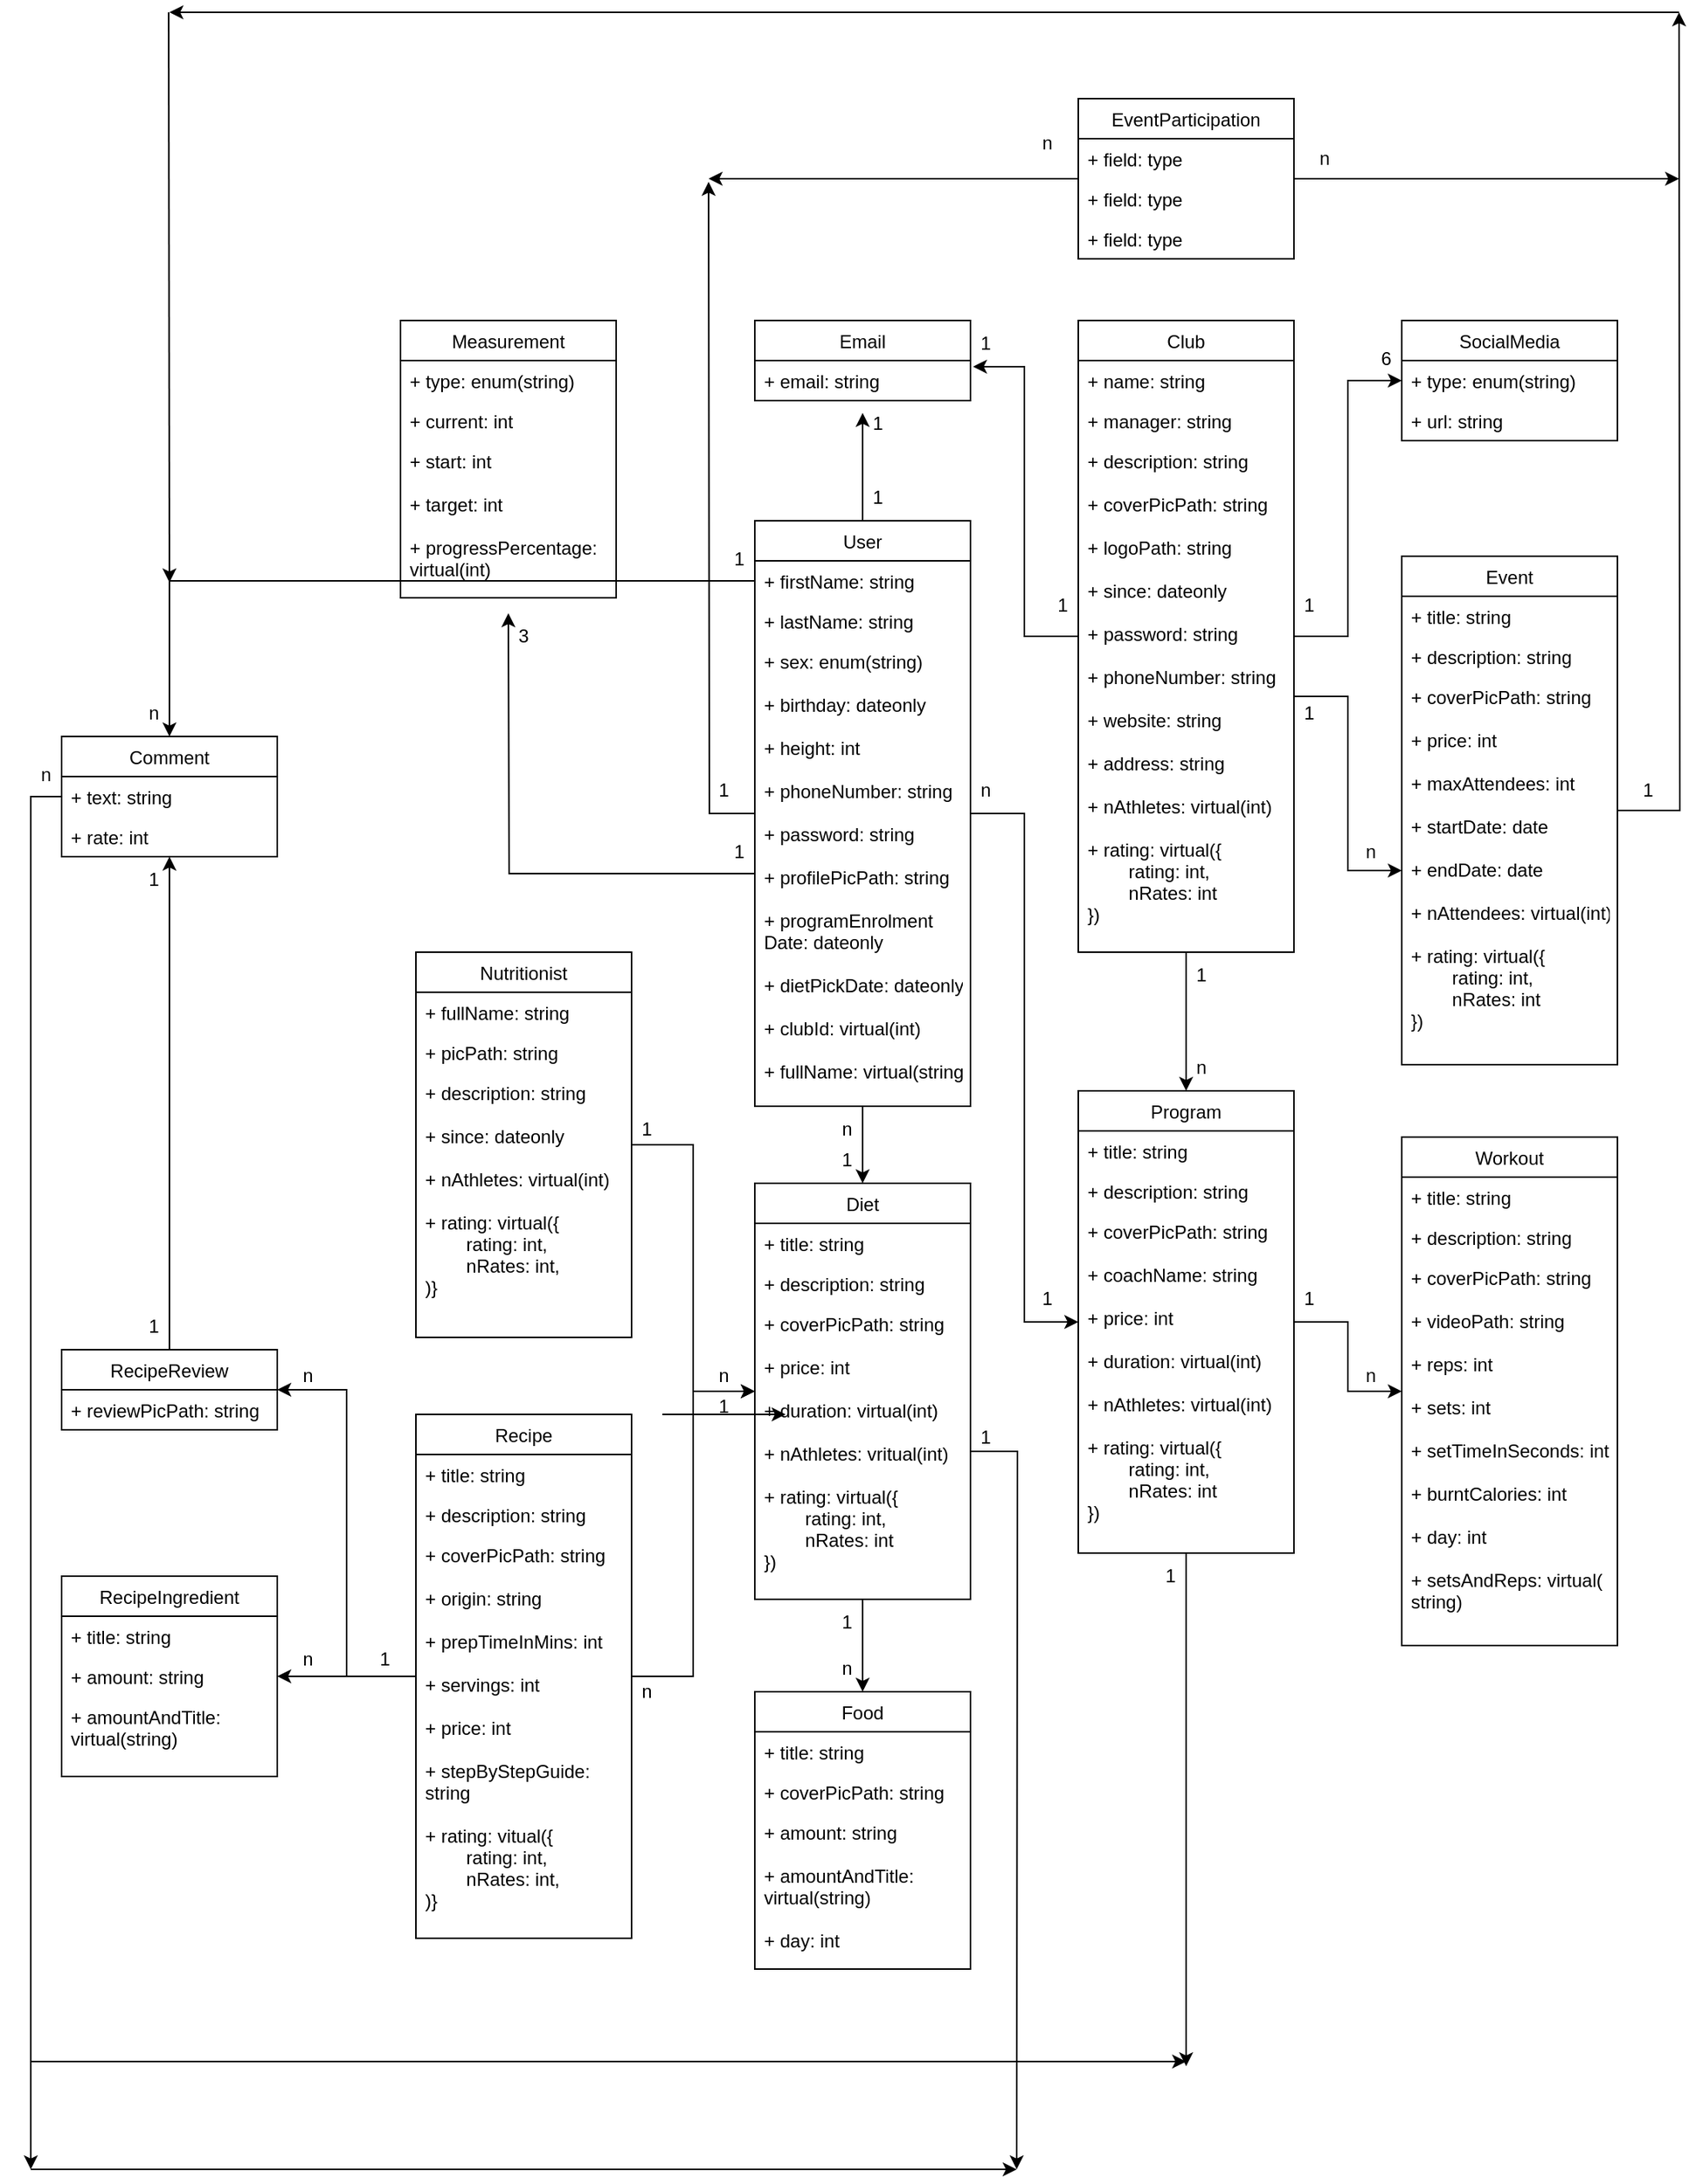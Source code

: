 <mxfile version="20.7.4" type="device"><diagram id="s12vaBgXF5VMZVMlITLB" name="Page-1"><mxGraphModel dx="2664" dy="2087" grid="1" gridSize="10" guides="1" tooltips="1" connect="1" arrows="1" fold="1" page="1" pageScale="1" pageWidth="850" pageHeight="1100" math="0" shadow="0"><root><mxCell id="0"/><mxCell id="1" parent="0"/><mxCell id="92loGJZGh7HqI8VwRmFN-16" style="edgeStyle=orthogonalEdgeStyle;rounded=0;orthogonalLoop=1;jettySize=auto;html=1;entryX=0;entryY=0.5;entryDx=0;entryDy=0;" edge="1" parent="1" source="92loGJZGh7HqI8VwRmFN-7" target="92loGJZGh7HqI8VwRmFN-13"><mxGeometry relative="1" as="geometry"/></mxCell><mxCell id="92loGJZGh7HqI8VwRmFN-23" style="edgeStyle=orthogonalEdgeStyle;rounded=0;orthogonalLoop=1;jettySize=auto;html=1;entryX=1.012;entryY=0.152;entryDx=0;entryDy=0;entryPerimeter=0;" edge="1" parent="1" source="92loGJZGh7HqI8VwRmFN-7" target="92loGJZGh7HqI8VwRmFN-20"><mxGeometry relative="1" as="geometry"/></mxCell><mxCell id="92loGJZGh7HqI8VwRmFN-46" style="edgeStyle=orthogonalEdgeStyle;rounded=0;orthogonalLoop=1;jettySize=auto;html=1;entryX=0.5;entryY=0;entryDx=0;entryDy=0;" edge="1" parent="1" source="92loGJZGh7HqI8VwRmFN-7" target="92loGJZGh7HqI8VwRmFN-41"><mxGeometry relative="1" as="geometry"/></mxCell><mxCell id="92loGJZGh7HqI8VwRmFN-7" value="Club" style="swimlane;fontStyle=0;childLayout=stackLayout;horizontal=1;startSize=26;fillColor=none;horizontalStack=0;resizeParent=1;resizeParentMax=0;resizeLast=0;collapsible=1;marginBottom=0;" vertex="1" parent="1"><mxGeometry x="330" y="80" width="140" height="410" as="geometry"/></mxCell><mxCell id="92loGJZGh7HqI8VwRmFN-8" value="+ name: string" style="text;strokeColor=none;fillColor=none;align=left;verticalAlign=top;spacingLeft=4;spacingRight=4;overflow=hidden;rotatable=0;points=[[0,0.5],[1,0.5]];portConstraint=eastwest;" vertex="1" parent="92loGJZGh7HqI8VwRmFN-7"><mxGeometry y="26" width="140" height="26" as="geometry"/></mxCell><mxCell id="92loGJZGh7HqI8VwRmFN-9" value="+ manager: string" style="text;strokeColor=none;fillColor=none;align=left;verticalAlign=top;spacingLeft=4;spacingRight=4;overflow=hidden;rotatable=0;points=[[0,0.5],[1,0.5]];portConstraint=eastwest;" vertex="1" parent="92loGJZGh7HqI8VwRmFN-7"><mxGeometry y="52" width="140" height="26" as="geometry"/></mxCell><mxCell id="92loGJZGh7HqI8VwRmFN-10" value="+ description: string&#10;&#10;+ coverPicPath: string&#10;&#10;+ logoPath: string&#10;&#10;+ since: dateonly&#10;&#10;+ password: string&#10;&#10;+ phoneNumber: string&#10;&#10;+ website: string&#10;&#10;+ address: string&#10;&#10;+ nAthletes: virtual(int)&#10;&#10;+ rating: virtual({&#10;        rating: int,&#10;        nRates: int&#10;})" style="text;strokeColor=none;fillColor=none;align=left;verticalAlign=top;spacingLeft=4;spacingRight=4;overflow=hidden;rotatable=0;points=[[0,0.5],[1,0.5]];portConstraint=eastwest;" vertex="1" parent="92loGJZGh7HqI8VwRmFN-7"><mxGeometry y="78" width="140" height="332" as="geometry"/></mxCell><mxCell id="92loGJZGh7HqI8VwRmFN-12" value="SocialMedia" style="swimlane;fontStyle=0;childLayout=stackLayout;horizontal=1;startSize=26;fillColor=none;horizontalStack=0;resizeParent=1;resizeParentMax=0;resizeLast=0;collapsible=1;marginBottom=0;" vertex="1" parent="1"><mxGeometry x="540" y="80" width="140" height="78" as="geometry"/></mxCell><mxCell id="92loGJZGh7HqI8VwRmFN-13" value="+ type: enum(string)" style="text;strokeColor=none;fillColor=none;align=left;verticalAlign=top;spacingLeft=4;spacingRight=4;overflow=hidden;rotatable=0;points=[[0,0.5],[1,0.5]];portConstraint=eastwest;" vertex="1" parent="92loGJZGh7HqI8VwRmFN-12"><mxGeometry y="26" width="140" height="26" as="geometry"/></mxCell><mxCell id="92loGJZGh7HqI8VwRmFN-14" value="+ url: string" style="text;strokeColor=none;fillColor=none;align=left;verticalAlign=top;spacingLeft=4;spacingRight=4;overflow=hidden;rotatable=0;points=[[0,0.5],[1,0.5]];portConstraint=eastwest;" vertex="1" parent="92loGJZGh7HqI8VwRmFN-12"><mxGeometry y="52" width="140" height="26" as="geometry"/></mxCell><mxCell id="92loGJZGh7HqI8VwRmFN-17" value="1" style="text;strokeColor=none;align=center;fillColor=none;html=1;verticalAlign=middle;whiteSpace=wrap;rounded=0;" vertex="1" parent="1"><mxGeometry x="450" y="250" width="60" height="30" as="geometry"/></mxCell><mxCell id="92loGJZGh7HqI8VwRmFN-18" value="6" style="text;strokeColor=none;align=center;fillColor=none;html=1;verticalAlign=middle;whiteSpace=wrap;rounded=0;" vertex="1" parent="1"><mxGeometry x="500" y="90" width="60" height="30" as="geometry"/></mxCell><mxCell id="92loGJZGh7HqI8VwRmFN-19" value="Email" style="swimlane;fontStyle=0;childLayout=stackLayout;horizontal=1;startSize=26;fillColor=none;horizontalStack=0;resizeParent=1;resizeParentMax=0;resizeLast=0;collapsible=1;marginBottom=0;" vertex="1" parent="1"><mxGeometry x="120" y="80" width="140" height="52" as="geometry"/></mxCell><mxCell id="92loGJZGh7HqI8VwRmFN-20" value="+ email: string" style="text;strokeColor=none;fillColor=none;align=left;verticalAlign=top;spacingLeft=4;spacingRight=4;overflow=hidden;rotatable=0;points=[[0,0.5],[1,0.5]];portConstraint=eastwest;" vertex="1" parent="92loGJZGh7HqI8VwRmFN-19"><mxGeometry y="26" width="140" height="26" as="geometry"/></mxCell><mxCell id="92loGJZGh7HqI8VwRmFN-24" value="1" style="text;strokeColor=none;align=center;fillColor=none;html=1;verticalAlign=middle;whiteSpace=wrap;rounded=0;" vertex="1" parent="1"><mxGeometry x="290" y="250" width="60" height="30" as="geometry"/></mxCell><mxCell id="92loGJZGh7HqI8VwRmFN-25" value="1" style="text;strokeColor=none;align=center;fillColor=none;html=1;verticalAlign=middle;whiteSpace=wrap;rounded=0;" vertex="1" parent="1"><mxGeometry x="240" y="80" width="60" height="30" as="geometry"/></mxCell><mxCell id="92loGJZGh7HqI8VwRmFN-30" style="edgeStyle=orthogonalEdgeStyle;rounded=0;orthogonalLoop=1;jettySize=auto;html=1;" edge="1" parent="1" source="92loGJZGh7HqI8VwRmFN-26"><mxGeometry relative="1" as="geometry"><mxPoint x="190" y="140" as="targetPoint"/></mxGeometry></mxCell><mxCell id="92loGJZGh7HqI8VwRmFN-63" style="edgeStyle=orthogonalEdgeStyle;rounded=0;orthogonalLoop=1;jettySize=auto;html=1;" edge="1" parent="1" source="92loGJZGh7HqI8VwRmFN-26" target="92loGJZGh7HqI8VwRmFN-41"><mxGeometry relative="1" as="geometry"/></mxCell><mxCell id="92loGJZGh7HqI8VwRmFN-78" style="edgeStyle=orthogonalEdgeStyle;rounded=0;orthogonalLoop=1;jettySize=auto;html=1;" edge="1" parent="1" source="92loGJZGh7HqI8VwRmFN-26"><mxGeometry relative="1" as="geometry"><mxPoint x="90" y="-10" as="targetPoint"/></mxGeometry></mxCell><mxCell id="92loGJZGh7HqI8VwRmFN-91" style="edgeStyle=orthogonalEdgeStyle;rounded=0;orthogonalLoop=1;jettySize=auto;html=1;entryX=0.5;entryY=0;entryDx=0;entryDy=0;" edge="1" parent="1" source="92loGJZGh7HqI8VwRmFN-26" target="92loGJZGh7HqI8VwRmFN-86"><mxGeometry relative="1" as="geometry"/></mxCell><mxCell id="92loGJZGh7HqI8VwRmFN-26" value="User" style="swimlane;fontStyle=0;childLayout=stackLayout;horizontal=1;startSize=26;fillColor=none;horizontalStack=0;resizeParent=1;resizeParentMax=0;resizeLast=0;collapsible=1;marginBottom=0;" vertex="1" parent="1"><mxGeometry x="120" y="210" width="140" height="380" as="geometry"/></mxCell><mxCell id="92loGJZGh7HqI8VwRmFN-27" value="+ firstName: string" style="text;strokeColor=none;fillColor=none;align=left;verticalAlign=top;spacingLeft=4;spacingRight=4;overflow=hidden;rotatable=0;points=[[0,0.5],[1,0.5]];portConstraint=eastwest;" vertex="1" parent="92loGJZGh7HqI8VwRmFN-26"><mxGeometry y="26" width="140" height="26" as="geometry"/></mxCell><mxCell id="92loGJZGh7HqI8VwRmFN-28" value="+ lastName: string" style="text;strokeColor=none;fillColor=none;align=left;verticalAlign=top;spacingLeft=4;spacingRight=4;overflow=hidden;rotatable=0;points=[[0,0.5],[1,0.5]];portConstraint=eastwest;" vertex="1" parent="92loGJZGh7HqI8VwRmFN-26"><mxGeometry y="52" width="140" height="26" as="geometry"/></mxCell><mxCell id="92loGJZGh7HqI8VwRmFN-29" value="+ sex: enum(string)&#10;&#10;+ birthday: dateonly&#10;&#10;+ height: int&#10;&#10;+ phoneNumber: string&#10;&#10;+ password: string&#10;&#10;+ profilePicPath: string&#10;&#10;+ programEnrolment&#10;Date: dateonly&#10;&#10;+ dietPickDate: dateonly&#10;&#10;+ clubId: virtual(int)&#10;&#10;+ fullName: virtual(string)" style="text;strokeColor=none;fillColor=none;align=left;verticalAlign=top;spacingLeft=4;spacingRight=4;overflow=hidden;rotatable=0;points=[[0,0.5],[1,0.5]];portConstraint=eastwest;" vertex="1" parent="92loGJZGh7HqI8VwRmFN-26"><mxGeometry y="78" width="140" height="302" as="geometry"/></mxCell><mxCell id="92loGJZGh7HqI8VwRmFN-31" value="1" style="text;strokeColor=none;align=center;fillColor=none;html=1;verticalAlign=middle;whiteSpace=wrap;rounded=0;" vertex="1" parent="1"><mxGeometry x="170" y="180" width="60" height="30" as="geometry"/></mxCell><mxCell id="92loGJZGh7HqI8VwRmFN-32" value="1" style="text;strokeColor=none;align=center;fillColor=none;html=1;verticalAlign=middle;whiteSpace=wrap;rounded=0;" vertex="1" parent="1"><mxGeometry x="170" y="132" width="60" height="30" as="geometry"/></mxCell><mxCell id="92loGJZGh7HqI8VwRmFN-33" value="Measurement" style="swimlane;fontStyle=0;childLayout=stackLayout;horizontal=1;startSize=26;fillColor=none;horizontalStack=0;resizeParent=1;resizeParentMax=0;resizeLast=0;collapsible=1;marginBottom=0;" vertex="1" parent="1"><mxGeometry x="-110" y="80" width="140" height="180" as="geometry"/></mxCell><mxCell id="92loGJZGh7HqI8VwRmFN-34" value="+ type: enum(string)" style="text;strokeColor=none;fillColor=none;align=left;verticalAlign=top;spacingLeft=4;spacingRight=4;overflow=hidden;rotatable=0;points=[[0,0.5],[1,0.5]];portConstraint=eastwest;" vertex="1" parent="92loGJZGh7HqI8VwRmFN-33"><mxGeometry y="26" width="140" height="26" as="geometry"/></mxCell><mxCell id="92loGJZGh7HqI8VwRmFN-35" value="+ current: int" style="text;strokeColor=none;fillColor=none;align=left;verticalAlign=top;spacingLeft=4;spacingRight=4;overflow=hidden;rotatable=0;points=[[0,0.5],[1,0.5]];portConstraint=eastwest;" vertex="1" parent="92loGJZGh7HqI8VwRmFN-33"><mxGeometry y="52" width="140" height="26" as="geometry"/></mxCell><mxCell id="92loGJZGh7HqI8VwRmFN-36" value="+ start: int&#10;&#10;+ target: int&#10;&#10;+ progressPercentage:&#10;virtual(int)" style="text;strokeColor=none;fillColor=none;align=left;verticalAlign=top;spacingLeft=4;spacingRight=4;overflow=hidden;rotatable=0;points=[[0,0.5],[1,0.5]];portConstraint=eastwest;" vertex="1" parent="92loGJZGh7HqI8VwRmFN-33"><mxGeometry y="78" width="140" height="102" as="geometry"/></mxCell><mxCell id="92loGJZGh7HqI8VwRmFN-38" style="edgeStyle=orthogonalEdgeStyle;rounded=0;orthogonalLoop=1;jettySize=auto;html=1;" edge="1" parent="1" source="92loGJZGh7HqI8VwRmFN-29"><mxGeometry relative="1" as="geometry"><mxPoint x="-40" y="270" as="targetPoint"/></mxGeometry></mxCell><mxCell id="92loGJZGh7HqI8VwRmFN-39" value="1" style="text;strokeColor=none;align=center;fillColor=none;html=1;verticalAlign=middle;whiteSpace=wrap;rounded=0;" vertex="1" parent="1"><mxGeometry x="80" y="410" width="60" height="30" as="geometry"/></mxCell><mxCell id="92loGJZGh7HqI8VwRmFN-40" value="3" style="text;strokeColor=none;align=center;fillColor=none;html=1;verticalAlign=middle;whiteSpace=wrap;rounded=0;" vertex="1" parent="1"><mxGeometry x="-60" y="270" width="60" height="30" as="geometry"/></mxCell><mxCell id="92loGJZGh7HqI8VwRmFN-60" style="edgeStyle=orthogonalEdgeStyle;rounded=0;orthogonalLoop=1;jettySize=auto;html=1;" edge="1" parent="1" source="92loGJZGh7HqI8VwRmFN-41" target="92loGJZGh7HqI8VwRmFN-56"><mxGeometry relative="1" as="geometry"/></mxCell><mxCell id="92loGJZGh7HqI8VwRmFN-150" style="edgeStyle=orthogonalEdgeStyle;rounded=0;orthogonalLoop=1;jettySize=auto;html=1;" edge="1" parent="1" source="92loGJZGh7HqI8VwRmFN-41"><mxGeometry relative="1" as="geometry"><mxPoint x="400" y="1213.061" as="targetPoint"/></mxGeometry></mxCell><mxCell id="92loGJZGh7HqI8VwRmFN-41" value="Program" style="swimlane;fontStyle=0;childLayout=stackLayout;horizontal=1;startSize=26;fillColor=none;horizontalStack=0;resizeParent=1;resizeParentMax=0;resizeLast=0;collapsible=1;marginBottom=0;" vertex="1" parent="1"><mxGeometry x="330" y="580" width="140" height="300" as="geometry"/></mxCell><mxCell id="92loGJZGh7HqI8VwRmFN-42" value="+ title: string" style="text;strokeColor=none;fillColor=none;align=left;verticalAlign=top;spacingLeft=4;spacingRight=4;overflow=hidden;rotatable=0;points=[[0,0.5],[1,0.5]];portConstraint=eastwest;" vertex="1" parent="92loGJZGh7HqI8VwRmFN-41"><mxGeometry y="26" width="140" height="26" as="geometry"/></mxCell><mxCell id="92loGJZGh7HqI8VwRmFN-43" value="+ description: string" style="text;strokeColor=none;fillColor=none;align=left;verticalAlign=top;spacingLeft=4;spacingRight=4;overflow=hidden;rotatable=0;points=[[0,0.5],[1,0.5]];portConstraint=eastwest;" vertex="1" parent="92loGJZGh7HqI8VwRmFN-41"><mxGeometry y="52" width="140" height="26" as="geometry"/></mxCell><mxCell id="92loGJZGh7HqI8VwRmFN-44" value="+ coverPicPath: string&#10;&#10;+ coachName: string&#10;&#10;+ price: int&#10;&#10;+ duration: virtual(int)&#10;&#10;+ nAthletes: virtual(int)&#10;&#10;+ rating: virtual({&#10;        rating: int,&#10;        nRates: int&#10;})" style="text;strokeColor=none;fillColor=none;align=left;verticalAlign=top;spacingLeft=4;spacingRight=4;overflow=hidden;rotatable=0;points=[[0,0.5],[1,0.5]];portConstraint=eastwest;" vertex="1" parent="92loGJZGh7HqI8VwRmFN-41"><mxGeometry y="78" width="140" height="222" as="geometry"/></mxCell><mxCell id="92loGJZGh7HqI8VwRmFN-47" value="1" style="text;strokeColor=none;align=center;fillColor=none;html=1;verticalAlign=middle;whiteSpace=wrap;rounded=0;" vertex="1" parent="1"><mxGeometry x="380" y="490" width="60" height="30" as="geometry"/></mxCell><mxCell id="92loGJZGh7HqI8VwRmFN-48" value="n" style="text;strokeColor=none;align=center;fillColor=none;html=1;verticalAlign=middle;whiteSpace=wrap;rounded=0;" vertex="1" parent="1"><mxGeometry x="380" y="550" width="60" height="30" as="geometry"/></mxCell><mxCell id="92loGJZGh7HqI8VwRmFN-82" style="edgeStyle=orthogonalEdgeStyle;rounded=0;orthogonalLoop=1;jettySize=auto;html=1;" edge="1" parent="1" source="92loGJZGh7HqI8VwRmFN-49"><mxGeometry relative="1" as="geometry"><mxPoint x="720" y="-120" as="targetPoint"/></mxGeometry></mxCell><mxCell id="92loGJZGh7HqI8VwRmFN-49" value="Event" style="swimlane;fontStyle=0;childLayout=stackLayout;horizontal=1;startSize=26;fillColor=none;horizontalStack=0;resizeParent=1;resizeParentMax=0;resizeLast=0;collapsible=1;marginBottom=0;" vertex="1" parent="1"><mxGeometry x="540" y="233" width="140" height="330" as="geometry"/></mxCell><mxCell id="92loGJZGh7HqI8VwRmFN-50" value="+ title: string" style="text;strokeColor=none;fillColor=none;align=left;verticalAlign=top;spacingLeft=4;spacingRight=4;overflow=hidden;rotatable=0;points=[[0,0.5],[1,0.5]];portConstraint=eastwest;" vertex="1" parent="92loGJZGh7HqI8VwRmFN-49"><mxGeometry y="26" width="140" height="26" as="geometry"/></mxCell><mxCell id="92loGJZGh7HqI8VwRmFN-51" value="+ description: string" style="text;strokeColor=none;fillColor=none;align=left;verticalAlign=top;spacingLeft=4;spacingRight=4;overflow=hidden;rotatable=0;points=[[0,0.5],[1,0.5]];portConstraint=eastwest;" vertex="1" parent="92loGJZGh7HqI8VwRmFN-49"><mxGeometry y="52" width="140" height="26" as="geometry"/></mxCell><mxCell id="92loGJZGh7HqI8VwRmFN-52" value="+ coverPicPath: string&#10;&#10;+ price: int&#10;&#10;+ maxAttendees: int&#10;&#10;+ startDate: date&#10;&#10;+ endDate: date&#10;&#10;+ nAttendees: virtual(int)&#10;&#10;+ rating: virtual({&#10;        rating: int,&#10;        nRates: int&#10;})" style="text;strokeColor=none;fillColor=none;align=left;verticalAlign=top;spacingLeft=4;spacingRight=4;overflow=hidden;rotatable=0;points=[[0,0.5],[1,0.5]];portConstraint=eastwest;" vertex="1" parent="92loGJZGh7HqI8VwRmFN-49"><mxGeometry y="78" width="140" height="252" as="geometry"/></mxCell><mxCell id="92loGJZGh7HqI8VwRmFN-53" style="edgeStyle=orthogonalEdgeStyle;rounded=0;orthogonalLoop=1;jettySize=auto;html=1;" edge="1" parent="1" source="92loGJZGh7HqI8VwRmFN-10" target="92loGJZGh7HqI8VwRmFN-52"><mxGeometry relative="1" as="geometry"/></mxCell><mxCell id="92loGJZGh7HqI8VwRmFN-54" value="1" style="text;strokeColor=none;align=center;fillColor=none;html=1;verticalAlign=middle;whiteSpace=wrap;rounded=0;" vertex="1" parent="1"><mxGeometry x="450" y="320" width="60" height="30" as="geometry"/></mxCell><mxCell id="92loGJZGh7HqI8VwRmFN-55" value="n" style="text;strokeColor=none;align=center;fillColor=none;html=1;verticalAlign=middle;whiteSpace=wrap;rounded=0;" vertex="1" parent="1"><mxGeometry x="490" y="410" width="60" height="30" as="geometry"/></mxCell><mxCell id="92loGJZGh7HqI8VwRmFN-56" value="Workout" style="swimlane;fontStyle=0;childLayout=stackLayout;horizontal=1;startSize=26;fillColor=none;horizontalStack=0;resizeParent=1;resizeParentMax=0;resizeLast=0;collapsible=1;marginBottom=0;" vertex="1" parent="1"><mxGeometry x="540" y="610" width="140" height="330" as="geometry"/></mxCell><mxCell id="92loGJZGh7HqI8VwRmFN-57" value="+ title: string" style="text;strokeColor=none;fillColor=none;align=left;verticalAlign=top;spacingLeft=4;spacingRight=4;overflow=hidden;rotatable=0;points=[[0,0.5],[1,0.5]];portConstraint=eastwest;" vertex="1" parent="92loGJZGh7HqI8VwRmFN-56"><mxGeometry y="26" width="140" height="26" as="geometry"/></mxCell><mxCell id="92loGJZGh7HqI8VwRmFN-58" value="+ description: string" style="text;strokeColor=none;fillColor=none;align=left;verticalAlign=top;spacingLeft=4;spacingRight=4;overflow=hidden;rotatable=0;points=[[0,0.5],[1,0.5]];portConstraint=eastwest;" vertex="1" parent="92loGJZGh7HqI8VwRmFN-56"><mxGeometry y="52" width="140" height="26" as="geometry"/></mxCell><mxCell id="92loGJZGh7HqI8VwRmFN-59" value="+ coverPicPath: string&#10;&#10;+ videoPath: string&#10;&#10;+ reps: int&#10;&#10;+ sets: int&#10;&#10;+ setTimeInSeconds: int&#10;&#10;+ burntCalories: int&#10;&#10;+ day: int&#10;&#10;+ setsAndReps: virtual(&#10;string)" style="text;strokeColor=none;fillColor=none;align=left;verticalAlign=top;spacingLeft=4;spacingRight=4;overflow=hidden;rotatable=0;points=[[0,0.5],[1,0.5]];portConstraint=eastwest;" vertex="1" parent="92loGJZGh7HqI8VwRmFN-56"><mxGeometry y="78" width="140" height="252" as="geometry"/></mxCell><mxCell id="92loGJZGh7HqI8VwRmFN-61" value="1" style="text;strokeColor=none;align=center;fillColor=none;html=1;verticalAlign=middle;whiteSpace=wrap;rounded=0;" vertex="1" parent="1"><mxGeometry x="450" y="700" width="60" height="30" as="geometry"/></mxCell><mxCell id="92loGJZGh7HqI8VwRmFN-62" value="n" style="text;strokeColor=none;align=center;fillColor=none;html=1;verticalAlign=middle;whiteSpace=wrap;rounded=0;" vertex="1" parent="1"><mxGeometry x="490" y="750" width="60" height="30" as="geometry"/></mxCell><mxCell id="92loGJZGh7HqI8VwRmFN-64" value="1" style="text;strokeColor=none;align=center;fillColor=none;html=1;verticalAlign=middle;whiteSpace=wrap;rounded=0;" vertex="1" parent="1"><mxGeometry x="280" y="700" width="60" height="30" as="geometry"/></mxCell><mxCell id="92loGJZGh7HqI8VwRmFN-65" value="n" style="text;strokeColor=none;align=center;fillColor=none;html=1;verticalAlign=middle;whiteSpace=wrap;rounded=0;" vertex="1" parent="1"><mxGeometry x="240" y="370" width="60" height="30" as="geometry"/></mxCell><mxCell id="92loGJZGh7HqI8VwRmFN-79" style="edgeStyle=orthogonalEdgeStyle;rounded=0;orthogonalLoop=1;jettySize=auto;html=1;" edge="1" parent="1" source="92loGJZGh7HqI8VwRmFN-73"><mxGeometry relative="1" as="geometry"><mxPoint x="90" y="-12" as="targetPoint"/></mxGeometry></mxCell><mxCell id="92loGJZGh7HqI8VwRmFN-83" style="edgeStyle=orthogonalEdgeStyle;rounded=0;orthogonalLoop=1;jettySize=auto;html=1;" edge="1" parent="1" source="92loGJZGh7HqI8VwRmFN-73"><mxGeometry relative="1" as="geometry"><mxPoint x="720" y="-12" as="targetPoint"/></mxGeometry></mxCell><mxCell id="92loGJZGh7HqI8VwRmFN-73" value="EventParticipation" style="swimlane;fontStyle=0;childLayout=stackLayout;horizontal=1;startSize=26;fillColor=none;horizontalStack=0;resizeParent=1;resizeParentMax=0;resizeLast=0;collapsible=1;marginBottom=0;" vertex="1" parent="1"><mxGeometry x="330" y="-64" width="140" height="104" as="geometry"/></mxCell><mxCell id="92loGJZGh7HqI8VwRmFN-74" value="+ field: type" style="text;strokeColor=none;fillColor=none;align=left;verticalAlign=top;spacingLeft=4;spacingRight=4;overflow=hidden;rotatable=0;points=[[0,0.5],[1,0.5]];portConstraint=eastwest;" vertex="1" parent="92loGJZGh7HqI8VwRmFN-73"><mxGeometry y="26" width="140" height="26" as="geometry"/></mxCell><mxCell id="92loGJZGh7HqI8VwRmFN-75" value="+ field: type" style="text;strokeColor=none;fillColor=none;align=left;verticalAlign=top;spacingLeft=4;spacingRight=4;overflow=hidden;rotatable=0;points=[[0,0.5],[1,0.5]];portConstraint=eastwest;" vertex="1" parent="92loGJZGh7HqI8VwRmFN-73"><mxGeometry y="52" width="140" height="26" as="geometry"/></mxCell><mxCell id="92loGJZGh7HqI8VwRmFN-76" value="+ field: type" style="text;strokeColor=none;fillColor=none;align=left;verticalAlign=top;spacingLeft=4;spacingRight=4;overflow=hidden;rotatable=0;points=[[0,0.5],[1,0.5]];portConstraint=eastwest;" vertex="1" parent="92loGJZGh7HqI8VwRmFN-73"><mxGeometry y="78" width="140" height="26" as="geometry"/></mxCell><mxCell id="92loGJZGh7HqI8VwRmFN-80" value="1" style="text;strokeColor=none;align=center;fillColor=none;html=1;verticalAlign=middle;whiteSpace=wrap;rounded=0;" vertex="1" parent="1"><mxGeometry x="70" y="370" width="60" height="30" as="geometry"/></mxCell><mxCell id="92loGJZGh7HqI8VwRmFN-81" value="n" style="text;strokeColor=none;align=center;fillColor=none;html=1;verticalAlign=middle;whiteSpace=wrap;rounded=0;" vertex="1" parent="1"><mxGeometry x="280" y="-50" width="60" height="30" as="geometry"/></mxCell><mxCell id="92loGJZGh7HqI8VwRmFN-84" value="1" style="text;strokeColor=none;align=center;fillColor=none;html=1;verticalAlign=middle;whiteSpace=wrap;rounded=0;" vertex="1" parent="1"><mxGeometry x="670" y="370" width="60" height="30" as="geometry"/></mxCell><mxCell id="92loGJZGh7HqI8VwRmFN-85" value="n" style="text;strokeColor=none;align=center;fillColor=none;html=1;verticalAlign=middle;whiteSpace=wrap;rounded=0;" vertex="1" parent="1"><mxGeometry x="460" y="-40" width="60" height="30" as="geometry"/></mxCell><mxCell id="92loGJZGh7HqI8VwRmFN-113" style="edgeStyle=orthogonalEdgeStyle;rounded=0;orthogonalLoop=1;jettySize=auto;html=1;entryX=0.5;entryY=0;entryDx=0;entryDy=0;" edge="1" parent="1" source="92loGJZGh7HqI8VwRmFN-86" target="92loGJZGh7HqI8VwRmFN-109"><mxGeometry relative="1" as="geometry"/></mxCell><mxCell id="92loGJZGh7HqI8VwRmFN-86" value="Diet" style="swimlane;fontStyle=0;childLayout=stackLayout;horizontal=1;startSize=26;fillColor=none;horizontalStack=0;resizeParent=1;resizeParentMax=0;resizeLast=0;collapsible=1;marginBottom=0;" vertex="1" parent="1"><mxGeometry x="120" y="640" width="140" height="270" as="geometry"/></mxCell><mxCell id="92loGJZGh7HqI8VwRmFN-87" value="+ title: string" style="text;strokeColor=none;fillColor=none;align=left;verticalAlign=top;spacingLeft=4;spacingRight=4;overflow=hidden;rotatable=0;points=[[0,0.5],[1,0.5]];portConstraint=eastwest;" vertex="1" parent="92loGJZGh7HqI8VwRmFN-86"><mxGeometry y="26" width="140" height="26" as="geometry"/></mxCell><mxCell id="92loGJZGh7HqI8VwRmFN-88" value="+ description: string" style="text;strokeColor=none;fillColor=none;align=left;verticalAlign=top;spacingLeft=4;spacingRight=4;overflow=hidden;rotatable=0;points=[[0,0.5],[1,0.5]];portConstraint=eastwest;" vertex="1" parent="92loGJZGh7HqI8VwRmFN-86"><mxGeometry y="52" width="140" height="26" as="geometry"/></mxCell><mxCell id="92loGJZGh7HqI8VwRmFN-89" value="+ coverPicPath: string&#10;&#10;+ price: int&#10;&#10;+ duration: virtual(int)&#10;&#10;+ nAthletes: vritual(int)&#10;&#10;+ rating: virtual({&#10;        rating: int,&#10;        nRates: int&#10;})" style="text;strokeColor=none;fillColor=none;align=left;verticalAlign=top;spacingLeft=4;spacingRight=4;overflow=hidden;rotatable=0;points=[[0,0.5],[1,0.5]];portConstraint=eastwest;" vertex="1" parent="92loGJZGh7HqI8VwRmFN-86"><mxGeometry y="78" width="140" height="192" as="geometry"/></mxCell><mxCell id="92loGJZGh7HqI8VwRmFN-92" value="1" style="text;strokeColor=none;align=center;fillColor=none;html=1;verticalAlign=middle;whiteSpace=wrap;rounded=0;" vertex="1" parent="1"><mxGeometry x="150" y="610" width="60" height="30" as="geometry"/></mxCell><mxCell id="92loGJZGh7HqI8VwRmFN-93" value="n" style="text;strokeColor=none;align=center;fillColor=none;html=1;verticalAlign=middle;whiteSpace=wrap;rounded=0;" vertex="1" parent="1"><mxGeometry x="150" y="590" width="60" height="30" as="geometry"/></mxCell><mxCell id="92loGJZGh7HqI8VwRmFN-99" style="edgeStyle=orthogonalEdgeStyle;rounded=0;orthogonalLoop=1;jettySize=auto;html=1;" edge="1" parent="1" source="92loGJZGh7HqI8VwRmFN-95" target="92loGJZGh7HqI8VwRmFN-86"><mxGeometry relative="1" as="geometry"/></mxCell><mxCell id="92loGJZGh7HqI8VwRmFN-95" value="Nutritionist" style="swimlane;fontStyle=0;childLayout=stackLayout;horizontal=1;startSize=26;fillColor=none;horizontalStack=0;resizeParent=1;resizeParentMax=0;resizeLast=0;collapsible=1;marginBottom=0;" vertex="1" parent="1"><mxGeometry x="-100" y="490" width="140" height="250" as="geometry"/></mxCell><mxCell id="92loGJZGh7HqI8VwRmFN-96" value="+ fullName: string" style="text;strokeColor=none;fillColor=none;align=left;verticalAlign=top;spacingLeft=4;spacingRight=4;overflow=hidden;rotatable=0;points=[[0,0.5],[1,0.5]];portConstraint=eastwest;" vertex="1" parent="92loGJZGh7HqI8VwRmFN-95"><mxGeometry y="26" width="140" height="26" as="geometry"/></mxCell><mxCell id="92loGJZGh7HqI8VwRmFN-97" value="+ picPath: string" style="text;strokeColor=none;fillColor=none;align=left;verticalAlign=top;spacingLeft=4;spacingRight=4;overflow=hidden;rotatable=0;points=[[0,0.5],[1,0.5]];portConstraint=eastwest;" vertex="1" parent="92loGJZGh7HqI8VwRmFN-95"><mxGeometry y="52" width="140" height="26" as="geometry"/></mxCell><mxCell id="92loGJZGh7HqI8VwRmFN-98" value="+ description: string&#10;&#10;+ since: dateonly&#10;&#10;+ nAthletes: virtual(int)&#10;&#10;+ rating: virtual({&#10;        rating: int,&#10;        nRates: int,&#10;)}" style="text;strokeColor=none;fillColor=none;align=left;verticalAlign=top;spacingLeft=4;spacingRight=4;overflow=hidden;rotatable=0;points=[[0,0.5],[1,0.5]];portConstraint=eastwest;" vertex="1" parent="92loGJZGh7HqI8VwRmFN-95"><mxGeometry y="78" width="140" height="172" as="geometry"/></mxCell><mxCell id="92loGJZGh7HqI8VwRmFN-100" value="1" style="text;strokeColor=none;align=center;fillColor=none;html=1;verticalAlign=middle;whiteSpace=wrap;rounded=0;" vertex="1" parent="1"><mxGeometry x="20" y="590" width="60" height="30" as="geometry"/></mxCell><mxCell id="92loGJZGh7HqI8VwRmFN-101" value="n" style="text;strokeColor=none;align=center;fillColor=none;html=1;verticalAlign=middle;whiteSpace=wrap;rounded=0;" vertex="1" parent="1"><mxGeometry x="70" y="750" width="60" height="30" as="geometry"/></mxCell><mxCell id="92loGJZGh7HqI8VwRmFN-106" style="edgeStyle=orthogonalEdgeStyle;rounded=0;orthogonalLoop=1;jettySize=auto;html=1;" edge="1" parent="1" source="92loGJZGh7HqI8VwRmFN-102" target="92loGJZGh7HqI8VwRmFN-86"><mxGeometry relative="1" as="geometry"/></mxCell><mxCell id="92loGJZGh7HqI8VwRmFN-120" style="edgeStyle=orthogonalEdgeStyle;rounded=0;orthogonalLoop=1;jettySize=auto;html=1;" edge="1" parent="1" source="92loGJZGh7HqI8VwRmFN-102" target="92loGJZGh7HqI8VwRmFN-116"><mxGeometry relative="1" as="geometry"/></mxCell><mxCell id="92loGJZGh7HqI8VwRmFN-141" style="edgeStyle=orthogonalEdgeStyle;rounded=0;orthogonalLoop=1;jettySize=auto;html=1;" edge="1" parent="1" source="92loGJZGh7HqI8VwRmFN-102" target="92loGJZGh7HqI8VwRmFN-127"><mxGeometry relative="1" as="geometry"/></mxCell><mxCell id="92loGJZGh7HqI8VwRmFN-102" value="Recipe" style="swimlane;fontStyle=0;childLayout=stackLayout;horizontal=1;startSize=26;fillColor=none;horizontalStack=0;resizeParent=1;resizeParentMax=0;resizeLast=0;collapsible=1;marginBottom=0;" vertex="1" parent="1"><mxGeometry x="-100" y="790" width="140" height="340" as="geometry"/></mxCell><mxCell id="92loGJZGh7HqI8VwRmFN-103" value="+ title: string" style="text;strokeColor=none;fillColor=none;align=left;verticalAlign=top;spacingLeft=4;spacingRight=4;overflow=hidden;rotatable=0;points=[[0,0.5],[1,0.5]];portConstraint=eastwest;" vertex="1" parent="92loGJZGh7HqI8VwRmFN-102"><mxGeometry y="26" width="140" height="26" as="geometry"/></mxCell><mxCell id="92loGJZGh7HqI8VwRmFN-104" value="+ description: string" style="text;strokeColor=none;fillColor=none;align=left;verticalAlign=top;spacingLeft=4;spacingRight=4;overflow=hidden;rotatable=0;points=[[0,0.5],[1,0.5]];portConstraint=eastwest;" vertex="1" parent="92loGJZGh7HqI8VwRmFN-102"><mxGeometry y="52" width="140" height="26" as="geometry"/></mxCell><mxCell id="92loGJZGh7HqI8VwRmFN-105" value="+ coverPicPath: string&#10;&#10;+ origin: string&#10;&#10;+ prepTimeInMins: int&#10;&#10;+ servings: int&#10;&#10;+ price: int&#10;&#10;+ stepByStepGuide:&#10;string&#10;&#10;+ rating: vitual({&#10;        rating: int,&#10;        nRates: int,&#10;)}" style="text;strokeColor=none;fillColor=none;align=left;verticalAlign=top;spacingLeft=4;spacingRight=4;overflow=hidden;rotatable=0;points=[[0,0.5],[1,0.5]];portConstraint=eastwest;" vertex="1" parent="92loGJZGh7HqI8VwRmFN-102"><mxGeometry y="78" width="140" height="262" as="geometry"/></mxCell><mxCell id="92loGJZGh7HqI8VwRmFN-107" value="1" style="text;strokeColor=none;align=center;fillColor=none;html=1;verticalAlign=middle;whiteSpace=wrap;rounded=0;" vertex="1" parent="1"><mxGeometry x="70" y="770" width="60" height="30" as="geometry"/></mxCell><mxCell id="92loGJZGh7HqI8VwRmFN-108" value="n" style="text;strokeColor=none;align=center;fillColor=none;html=1;verticalAlign=middle;whiteSpace=wrap;rounded=0;" vertex="1" parent="1"><mxGeometry x="20" y="955" width="60" height="30" as="geometry"/></mxCell><mxCell id="92loGJZGh7HqI8VwRmFN-109" value="Food" style="swimlane;fontStyle=0;childLayout=stackLayout;horizontal=1;startSize=26;fillColor=none;horizontalStack=0;resizeParent=1;resizeParentMax=0;resizeLast=0;collapsible=1;marginBottom=0;" vertex="1" parent="1"><mxGeometry x="120" y="970" width="140" height="180" as="geometry"/></mxCell><mxCell id="92loGJZGh7HqI8VwRmFN-110" value="+ title: string" style="text;strokeColor=none;fillColor=none;align=left;verticalAlign=top;spacingLeft=4;spacingRight=4;overflow=hidden;rotatable=0;points=[[0,0.5],[1,0.5]];portConstraint=eastwest;" vertex="1" parent="92loGJZGh7HqI8VwRmFN-109"><mxGeometry y="26" width="140" height="26" as="geometry"/></mxCell><mxCell id="92loGJZGh7HqI8VwRmFN-111" value="+ coverPicPath: string" style="text;strokeColor=none;fillColor=none;align=left;verticalAlign=top;spacingLeft=4;spacingRight=4;overflow=hidden;rotatable=0;points=[[0,0.5],[1,0.5]];portConstraint=eastwest;" vertex="1" parent="92loGJZGh7HqI8VwRmFN-109"><mxGeometry y="52" width="140" height="26" as="geometry"/></mxCell><mxCell id="92loGJZGh7HqI8VwRmFN-112" value="+ amount: string&#10;&#10;+ amountAndTitle:&#10;virtual(string)&#10;&#10;+ day: int" style="text;strokeColor=none;fillColor=none;align=left;verticalAlign=top;spacingLeft=4;spacingRight=4;overflow=hidden;rotatable=0;points=[[0,0.5],[1,0.5]];portConstraint=eastwest;" vertex="1" parent="92loGJZGh7HqI8VwRmFN-109"><mxGeometry y="78" width="140" height="102" as="geometry"/></mxCell><mxCell id="92loGJZGh7HqI8VwRmFN-114" value="1" style="text;strokeColor=none;align=center;fillColor=none;html=1;verticalAlign=middle;whiteSpace=wrap;rounded=0;" vertex="1" parent="1"><mxGeometry x="150" y="910" width="60" height="30" as="geometry"/></mxCell><mxCell id="92loGJZGh7HqI8VwRmFN-115" value="n" style="text;strokeColor=none;align=center;fillColor=none;html=1;verticalAlign=middle;whiteSpace=wrap;rounded=0;" vertex="1" parent="1"><mxGeometry x="150" y="940" width="60" height="30" as="geometry"/></mxCell><mxCell id="92loGJZGh7HqI8VwRmFN-116" value="RecipeIngredient" style="swimlane;fontStyle=0;childLayout=stackLayout;horizontal=1;startSize=26;fillColor=none;horizontalStack=0;resizeParent=1;resizeParentMax=0;resizeLast=0;collapsible=1;marginBottom=0;" vertex="1" parent="1"><mxGeometry x="-330" y="895" width="140" height="130" as="geometry"/></mxCell><mxCell id="92loGJZGh7HqI8VwRmFN-117" value="+ title: string" style="text;strokeColor=none;fillColor=none;align=left;verticalAlign=top;spacingLeft=4;spacingRight=4;overflow=hidden;rotatable=0;points=[[0,0.5],[1,0.5]];portConstraint=eastwest;" vertex="1" parent="92loGJZGh7HqI8VwRmFN-116"><mxGeometry y="26" width="140" height="26" as="geometry"/></mxCell><mxCell id="92loGJZGh7HqI8VwRmFN-118" value="+ amount: string" style="text;strokeColor=none;fillColor=none;align=left;verticalAlign=top;spacingLeft=4;spacingRight=4;overflow=hidden;rotatable=0;points=[[0,0.5],[1,0.5]];portConstraint=eastwest;" vertex="1" parent="92loGJZGh7HqI8VwRmFN-116"><mxGeometry y="52" width="140" height="26" as="geometry"/></mxCell><mxCell id="92loGJZGh7HqI8VwRmFN-119" value="+ amountAndTitle:&#10;virtual(string)" style="text;strokeColor=none;fillColor=none;align=left;verticalAlign=top;spacingLeft=4;spacingRight=4;overflow=hidden;rotatable=0;points=[[0,0.5],[1,0.5]];portConstraint=eastwest;" vertex="1" parent="92loGJZGh7HqI8VwRmFN-116"><mxGeometry y="78" width="140" height="52" as="geometry"/></mxCell><mxCell id="92loGJZGh7HqI8VwRmFN-121" value="1" style="text;strokeColor=none;align=center;fillColor=none;html=1;verticalAlign=middle;whiteSpace=wrap;rounded=0;" vertex="1" parent="1"><mxGeometry x="-150" y="934" width="60" height="30" as="geometry"/></mxCell><mxCell id="92loGJZGh7HqI8VwRmFN-122" value="n" style="text;strokeColor=none;align=center;fillColor=none;html=1;verticalAlign=middle;whiteSpace=wrap;rounded=0;" vertex="1" parent="1"><mxGeometry x="-200" y="934" width="60" height="30" as="geometry"/></mxCell><mxCell id="92loGJZGh7HqI8VwRmFN-153" style="edgeStyle=orthogonalEdgeStyle;rounded=0;orthogonalLoop=1;jettySize=auto;html=1;" edge="1" parent="1" source="92loGJZGh7HqI8VwRmFN-123"><mxGeometry relative="1" as="geometry"><mxPoint x="-350" y="1280" as="targetPoint"/></mxGeometry></mxCell><mxCell id="92loGJZGh7HqI8VwRmFN-123" value="Comment" style="swimlane;fontStyle=0;childLayout=stackLayout;horizontal=1;startSize=26;fillColor=none;horizontalStack=0;resizeParent=1;resizeParentMax=0;resizeLast=0;collapsible=1;marginBottom=0;" vertex="1" parent="1"><mxGeometry x="-330" y="350" width="140" height="78" as="geometry"/></mxCell><mxCell id="92loGJZGh7HqI8VwRmFN-124" value="+ text: string" style="text;strokeColor=none;fillColor=none;align=left;verticalAlign=top;spacingLeft=4;spacingRight=4;overflow=hidden;rotatable=0;points=[[0,0.5],[1,0.5]];portConstraint=eastwest;" vertex="1" parent="92loGJZGh7HqI8VwRmFN-123"><mxGeometry y="26" width="140" height="26" as="geometry"/></mxCell><mxCell id="92loGJZGh7HqI8VwRmFN-125" value="+ rate: int" style="text;strokeColor=none;fillColor=none;align=left;verticalAlign=top;spacingLeft=4;spacingRight=4;overflow=hidden;rotatable=0;points=[[0,0.5],[1,0.5]];portConstraint=eastwest;" vertex="1" parent="92loGJZGh7HqI8VwRmFN-123"><mxGeometry y="52" width="140" height="26" as="geometry"/></mxCell><mxCell id="92loGJZGh7HqI8VwRmFN-144" style="edgeStyle=orthogonalEdgeStyle;rounded=0;orthogonalLoop=1;jettySize=auto;html=1;" edge="1" parent="1" source="92loGJZGh7HqI8VwRmFN-127" target="92loGJZGh7HqI8VwRmFN-123"><mxGeometry relative="1" as="geometry"/></mxCell><mxCell id="92loGJZGh7HqI8VwRmFN-127" value="RecipeReview" style="swimlane;fontStyle=0;childLayout=stackLayout;horizontal=1;startSize=26;fillColor=none;horizontalStack=0;resizeParent=1;resizeParentMax=0;resizeLast=0;collapsible=1;marginBottom=0;" vertex="1" parent="1"><mxGeometry x="-330" y="748" width="140" height="52" as="geometry"/></mxCell><mxCell id="92loGJZGh7HqI8VwRmFN-128" value="+ reviewPicPath: string" style="text;strokeColor=none;fillColor=none;align=left;verticalAlign=top;spacingLeft=4;spacingRight=4;overflow=hidden;rotatable=0;points=[[0,0.5],[1,0.5]];portConstraint=eastwest;" vertex="1" parent="92loGJZGh7HqI8VwRmFN-127"><mxGeometry y="26" width="140" height="26" as="geometry"/></mxCell><mxCell id="92loGJZGh7HqI8VwRmFN-142" value="n" style="text;strokeColor=none;align=center;fillColor=none;html=1;verticalAlign=middle;whiteSpace=wrap;rounded=0;" vertex="1" parent="1"><mxGeometry x="-200" y="750" width="60" height="30" as="geometry"/></mxCell><mxCell id="92loGJZGh7HqI8VwRmFN-145" value="1" style="text;strokeColor=none;align=center;fillColor=none;html=1;verticalAlign=middle;whiteSpace=wrap;rounded=0;" vertex="1" parent="1"><mxGeometry x="-300" y="718" width="60" height="30" as="geometry"/></mxCell><mxCell id="92loGJZGh7HqI8VwRmFN-146" value="1" style="text;strokeColor=none;align=center;fillColor=none;html=1;verticalAlign=middle;whiteSpace=wrap;rounded=0;" vertex="1" parent="1"><mxGeometry x="-300" y="428" width="60" height="30" as="geometry"/></mxCell><mxCell id="92loGJZGh7HqI8VwRmFN-147" style="edgeStyle=orthogonalEdgeStyle;rounded=0;orthogonalLoop=1;jettySize=auto;html=1;" edge="1" parent="1" source="92loGJZGh7HqI8VwRmFN-27" target="92loGJZGh7HqI8VwRmFN-123"><mxGeometry relative="1" as="geometry"/></mxCell><mxCell id="92loGJZGh7HqI8VwRmFN-148" value="1" style="text;strokeColor=none;align=center;fillColor=none;html=1;verticalAlign=middle;whiteSpace=wrap;rounded=0;" vertex="1" parent="1"><mxGeometry x="80" y="220" width="60" height="30" as="geometry"/></mxCell><mxCell id="92loGJZGh7HqI8VwRmFN-149" value="n" style="text;strokeColor=none;align=center;fillColor=none;html=1;verticalAlign=middle;whiteSpace=wrap;rounded=0;" vertex="1" parent="1"><mxGeometry x="-300" y="320" width="60" height="30" as="geometry"/></mxCell><mxCell id="92loGJZGh7HqI8VwRmFN-151" value="" style="edgeStyle=none;orthogonalLoop=1;jettySize=auto;html=1;rounded=0;" edge="1" parent="1"><mxGeometry width="80" relative="1" as="geometry"><mxPoint x="60" y="790" as="sourcePoint"/><mxPoint x="140" y="790" as="targetPoint"/><Array as="points"/></mxGeometry></mxCell><mxCell id="92loGJZGh7HqI8VwRmFN-152" value="" style="edgeStyle=none;orthogonalLoop=1;jettySize=auto;html=1;rounded=0;" edge="1" parent="1"><mxGeometry width="80" relative="1" as="geometry"><mxPoint x="-350" y="1210" as="sourcePoint"/><mxPoint x="400" y="1210" as="targetPoint"/><Array as="points"/></mxGeometry></mxCell><mxCell id="92loGJZGh7HqI8VwRmFN-154" value="1" style="text;strokeColor=none;align=center;fillColor=none;html=1;verticalAlign=middle;whiteSpace=wrap;rounded=0;" vertex="1" parent="1"><mxGeometry x="360" y="880" width="60" height="30" as="geometry"/></mxCell><mxCell id="92loGJZGh7HqI8VwRmFN-155" value="n" style="text;strokeColor=none;align=center;fillColor=none;html=1;verticalAlign=middle;whiteSpace=wrap;rounded=0;" vertex="1" parent="1"><mxGeometry x="-370" y="360" width="60" height="30" as="geometry"/></mxCell><mxCell id="92loGJZGh7HqI8VwRmFN-157" style="edgeStyle=orthogonalEdgeStyle;rounded=0;orthogonalLoop=1;jettySize=auto;html=1;" edge="1" parent="1" source="92loGJZGh7HqI8VwRmFN-89"><mxGeometry relative="1" as="geometry"><mxPoint x="290" y="1280" as="targetPoint"/></mxGeometry></mxCell><mxCell id="92loGJZGh7HqI8VwRmFN-159" value="" style="edgeStyle=none;orthogonalLoop=1;jettySize=auto;html=1;rounded=0;" edge="1" parent="1"><mxGeometry width="80" relative="1" as="geometry"><mxPoint x="-350" y="1280" as="sourcePoint"/><mxPoint x="290" y="1280" as="targetPoint"/><Array as="points"/></mxGeometry></mxCell><mxCell id="92loGJZGh7HqI8VwRmFN-160" value="1" style="text;strokeColor=none;align=center;fillColor=none;html=1;verticalAlign=middle;whiteSpace=wrap;rounded=0;" vertex="1" parent="1"><mxGeometry x="240" y="790" width="60" height="30" as="geometry"/></mxCell><mxCell id="92loGJZGh7HqI8VwRmFN-163" value="" style="edgeStyle=none;orthogonalLoop=1;jettySize=auto;html=1;rounded=0;" edge="1" parent="1"><mxGeometry width="80" relative="1" as="geometry"><mxPoint x="720" y="-120" as="sourcePoint"/><mxPoint x="-260" y="-120" as="targetPoint"/><Array as="points"/></mxGeometry></mxCell><mxCell id="92loGJZGh7HqI8VwRmFN-164" value="" style="edgeStyle=none;orthogonalLoop=1;jettySize=auto;html=1;rounded=0;" edge="1" parent="1"><mxGeometry width="80" relative="1" as="geometry"><mxPoint x="-260.5" y="-120" as="sourcePoint"/><mxPoint x="-260" y="250" as="targetPoint"/><Array as="points"/></mxGeometry></mxCell></root></mxGraphModel></diagram></mxfile>